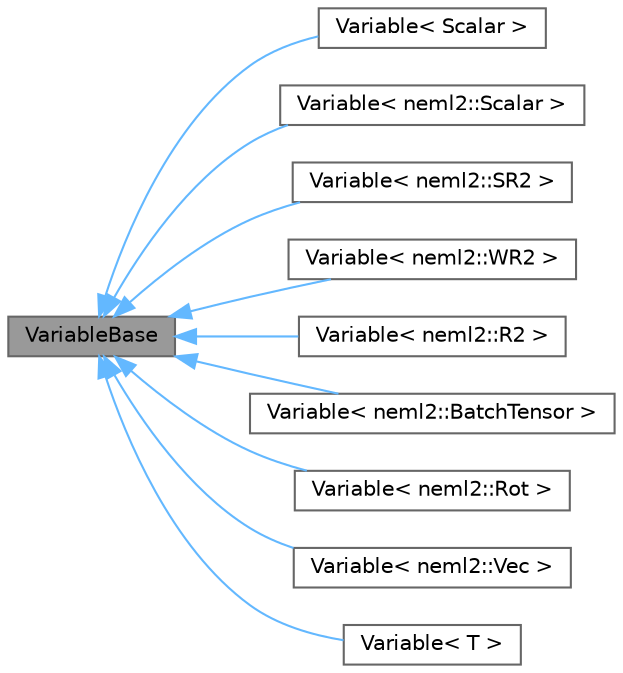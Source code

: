 digraph "VariableBase"
{
 // LATEX_PDF_SIZE
  bgcolor="transparent";
  edge [fontname=Helvetica,fontsize=10,labelfontname=Helvetica,labelfontsize=10];
  node [fontname=Helvetica,fontsize=10,shape=box,height=0.2,width=0.4];
  rankdir="LR";
  Node1 [id="Node000001",label="VariableBase",height=0.2,width=0.4,color="gray40", fillcolor="grey60", style="filled", fontcolor="black",tooltip=" "];
  Node1 -> Node2 [id="edge1_Node000001_Node000002",dir="back",color="steelblue1",style="solid",tooltip=" "];
  Node2 [id="Node000002",label="Variable\< Scalar \>",height=0.2,width=0.4,color="gray40", fillcolor="white", style="filled",URL="$classneml2_1_1Variable.html",tooltip=" "];
  Node1 -> Node3 [id="edge2_Node000001_Node000003",dir="back",color="steelblue1",style="solid",tooltip=" "];
  Node3 [id="Node000003",label="Variable\< neml2::Scalar \>",height=0.2,width=0.4,color="gray40", fillcolor="white", style="filled",URL="$classneml2_1_1Variable.html",tooltip=" "];
  Node1 -> Node4 [id="edge3_Node000001_Node000004",dir="back",color="steelblue1",style="solid",tooltip=" "];
  Node4 [id="Node000004",label="Variable\< neml2::SR2 \>",height=0.2,width=0.4,color="gray40", fillcolor="white", style="filled",URL="$classneml2_1_1Variable.html",tooltip=" "];
  Node1 -> Node5 [id="edge4_Node000001_Node000005",dir="back",color="steelblue1",style="solid",tooltip=" "];
  Node5 [id="Node000005",label="Variable\< neml2::WR2 \>",height=0.2,width=0.4,color="gray40", fillcolor="white", style="filled",URL="$classneml2_1_1Variable.html",tooltip=" "];
  Node1 -> Node6 [id="edge5_Node000001_Node000006",dir="back",color="steelblue1",style="solid",tooltip=" "];
  Node6 [id="Node000006",label="Variable\< neml2::R2 \>",height=0.2,width=0.4,color="gray40", fillcolor="white", style="filled",URL="$classneml2_1_1Variable.html",tooltip=" "];
  Node1 -> Node7 [id="edge6_Node000001_Node000007",dir="back",color="steelblue1",style="solid",tooltip=" "];
  Node7 [id="Node000007",label="Variable\< neml2::BatchTensor \>",height=0.2,width=0.4,color="gray40", fillcolor="white", style="filled",URL="$classneml2_1_1Variable.html",tooltip=" "];
  Node1 -> Node8 [id="edge7_Node000001_Node000008",dir="back",color="steelblue1",style="solid",tooltip=" "];
  Node8 [id="Node000008",label="Variable\< neml2::Rot \>",height=0.2,width=0.4,color="gray40", fillcolor="white", style="filled",URL="$classneml2_1_1Variable.html",tooltip=" "];
  Node1 -> Node9 [id="edge8_Node000001_Node000009",dir="back",color="steelblue1",style="solid",tooltip=" "];
  Node9 [id="Node000009",label="Variable\< neml2::Vec \>",height=0.2,width=0.4,color="gray40", fillcolor="white", style="filled",URL="$classneml2_1_1Variable.html",tooltip=" "];
  Node1 -> Node10 [id="edge9_Node000001_Node000010",dir="back",color="steelblue1",style="solid",tooltip=" "];
  Node10 [id="Node000010",label="Variable\< T \>",height=0.2,width=0.4,color="gray40", fillcolor="white", style="filled",URL="$classneml2_1_1Variable.html",tooltip="Concrete definition of a variable."];
}
